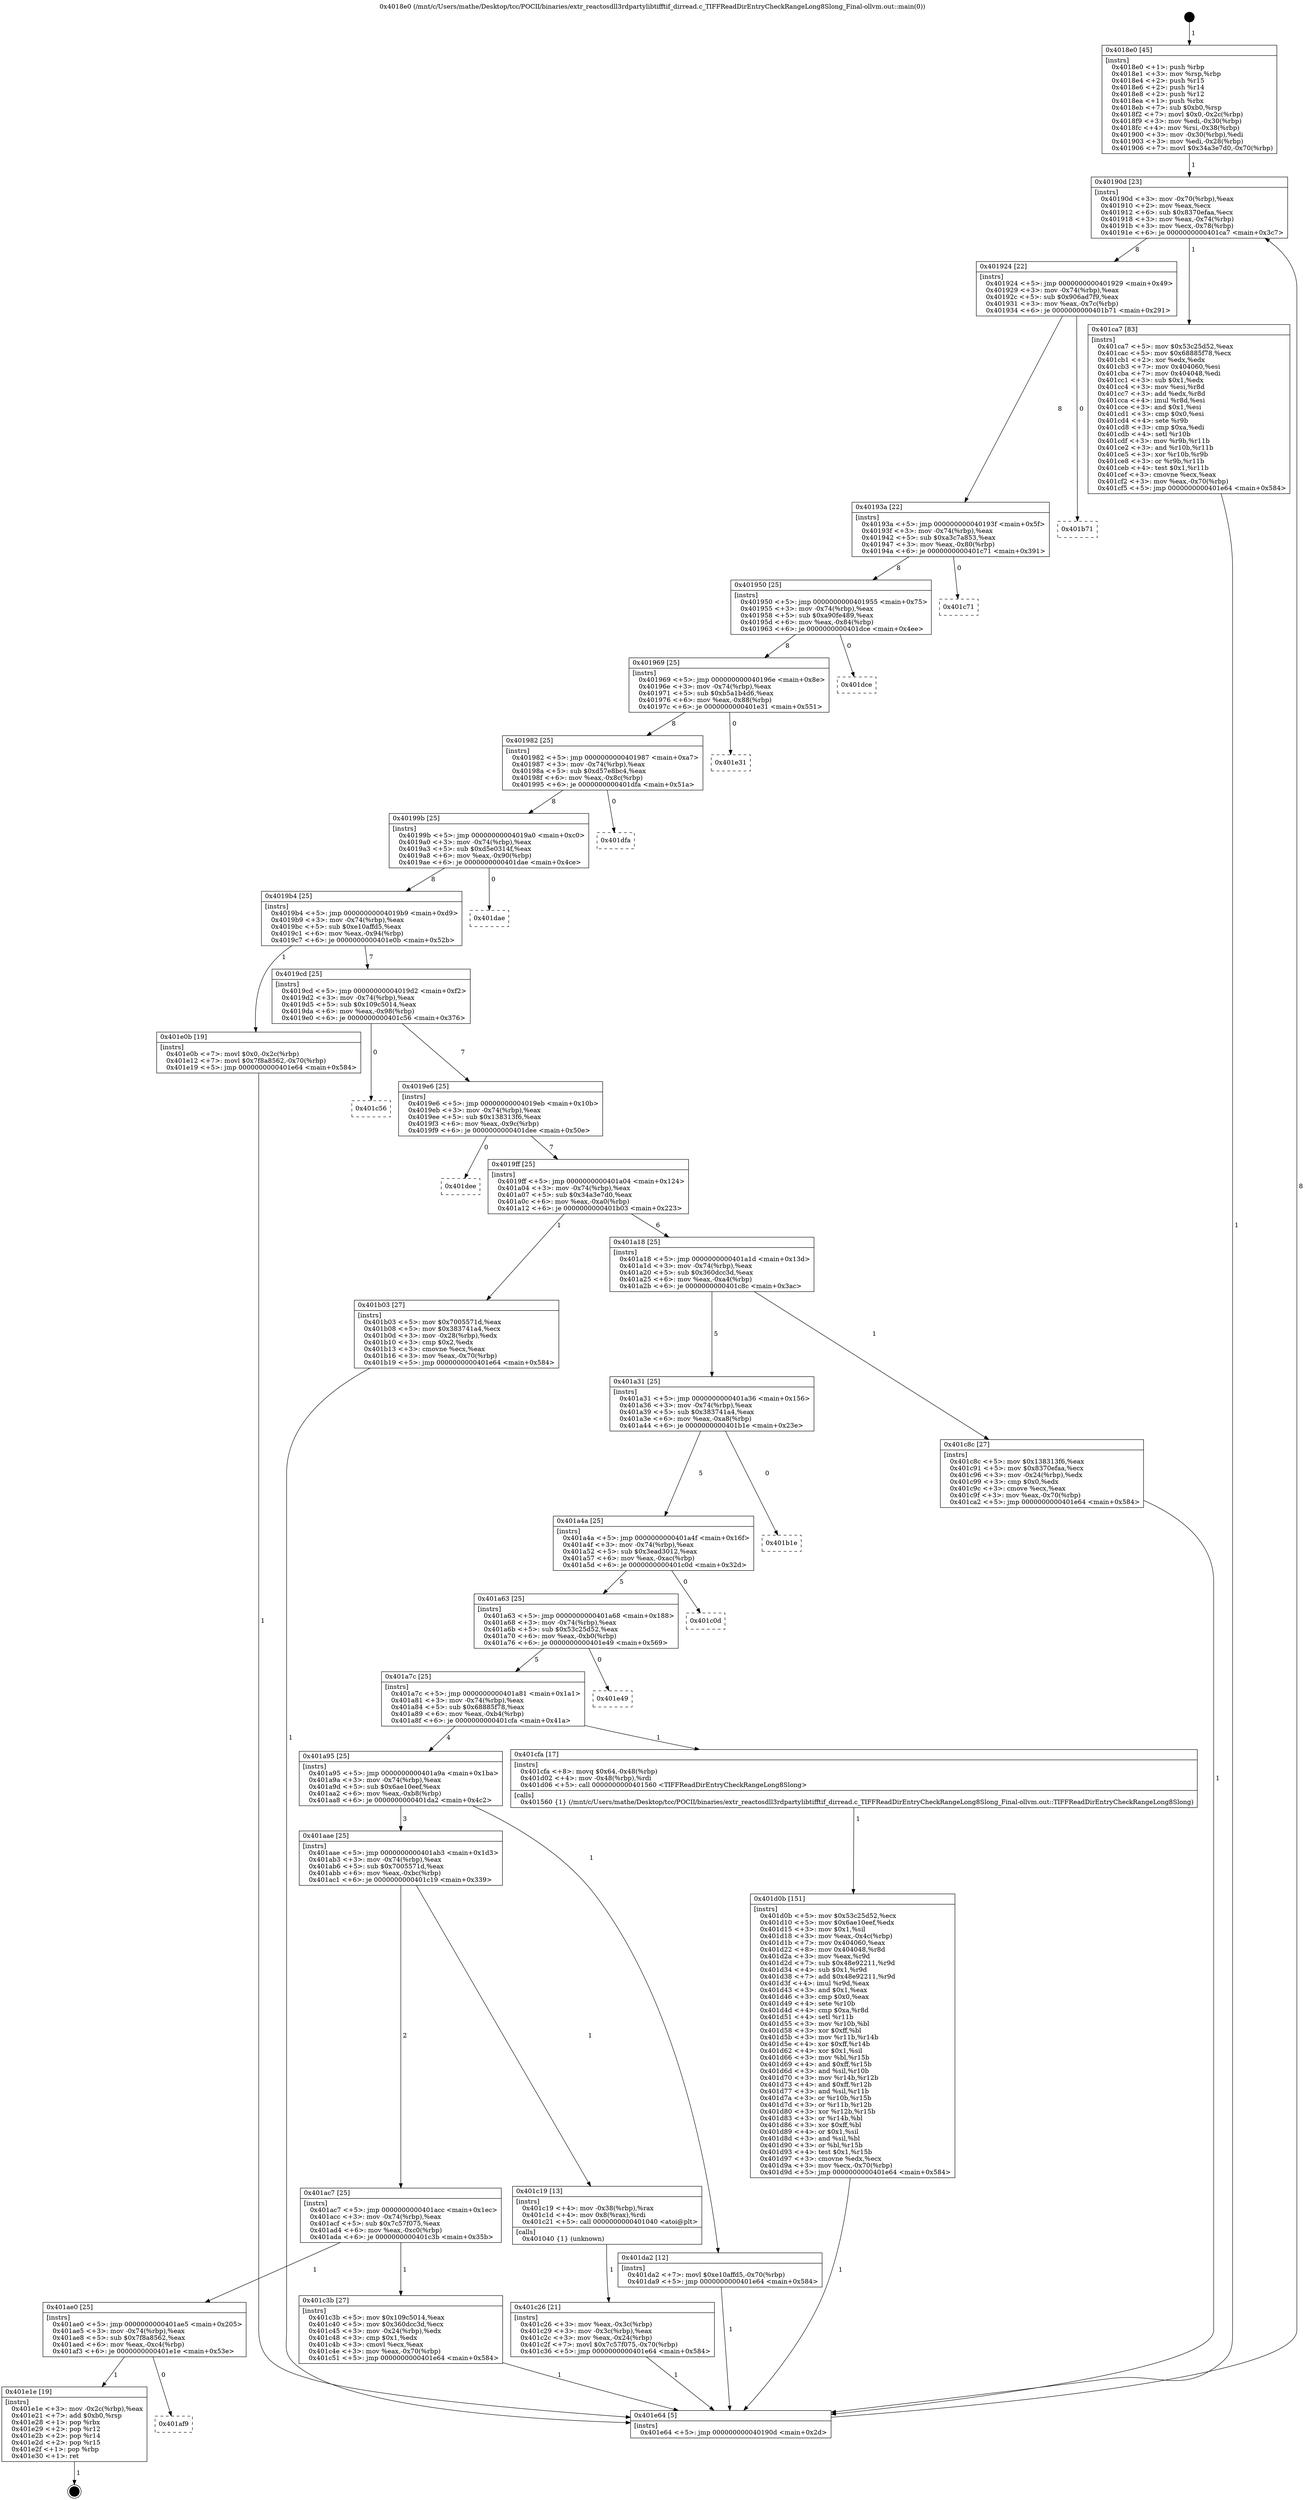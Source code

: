 digraph "0x4018e0" {
  label = "0x4018e0 (/mnt/c/Users/mathe/Desktop/tcc/POCII/binaries/extr_reactosdll3rdpartylibtifftif_dirread.c_TIFFReadDirEntryCheckRangeLong8Slong_Final-ollvm.out::main(0))"
  labelloc = "t"
  node[shape=record]

  Entry [label="",width=0.3,height=0.3,shape=circle,fillcolor=black,style=filled]
  "0x40190d" [label="{
     0x40190d [23]\l
     | [instrs]\l
     &nbsp;&nbsp;0x40190d \<+3\>: mov -0x70(%rbp),%eax\l
     &nbsp;&nbsp;0x401910 \<+2\>: mov %eax,%ecx\l
     &nbsp;&nbsp;0x401912 \<+6\>: sub $0x8370efaa,%ecx\l
     &nbsp;&nbsp;0x401918 \<+3\>: mov %eax,-0x74(%rbp)\l
     &nbsp;&nbsp;0x40191b \<+3\>: mov %ecx,-0x78(%rbp)\l
     &nbsp;&nbsp;0x40191e \<+6\>: je 0000000000401ca7 \<main+0x3c7\>\l
  }"]
  "0x401ca7" [label="{
     0x401ca7 [83]\l
     | [instrs]\l
     &nbsp;&nbsp;0x401ca7 \<+5\>: mov $0x53c25d52,%eax\l
     &nbsp;&nbsp;0x401cac \<+5\>: mov $0x68885f78,%ecx\l
     &nbsp;&nbsp;0x401cb1 \<+2\>: xor %edx,%edx\l
     &nbsp;&nbsp;0x401cb3 \<+7\>: mov 0x404060,%esi\l
     &nbsp;&nbsp;0x401cba \<+7\>: mov 0x404048,%edi\l
     &nbsp;&nbsp;0x401cc1 \<+3\>: sub $0x1,%edx\l
     &nbsp;&nbsp;0x401cc4 \<+3\>: mov %esi,%r8d\l
     &nbsp;&nbsp;0x401cc7 \<+3\>: add %edx,%r8d\l
     &nbsp;&nbsp;0x401cca \<+4\>: imul %r8d,%esi\l
     &nbsp;&nbsp;0x401cce \<+3\>: and $0x1,%esi\l
     &nbsp;&nbsp;0x401cd1 \<+3\>: cmp $0x0,%esi\l
     &nbsp;&nbsp;0x401cd4 \<+4\>: sete %r9b\l
     &nbsp;&nbsp;0x401cd8 \<+3\>: cmp $0xa,%edi\l
     &nbsp;&nbsp;0x401cdb \<+4\>: setl %r10b\l
     &nbsp;&nbsp;0x401cdf \<+3\>: mov %r9b,%r11b\l
     &nbsp;&nbsp;0x401ce2 \<+3\>: and %r10b,%r11b\l
     &nbsp;&nbsp;0x401ce5 \<+3\>: xor %r10b,%r9b\l
     &nbsp;&nbsp;0x401ce8 \<+3\>: or %r9b,%r11b\l
     &nbsp;&nbsp;0x401ceb \<+4\>: test $0x1,%r11b\l
     &nbsp;&nbsp;0x401cef \<+3\>: cmovne %ecx,%eax\l
     &nbsp;&nbsp;0x401cf2 \<+3\>: mov %eax,-0x70(%rbp)\l
     &nbsp;&nbsp;0x401cf5 \<+5\>: jmp 0000000000401e64 \<main+0x584\>\l
  }"]
  "0x401924" [label="{
     0x401924 [22]\l
     | [instrs]\l
     &nbsp;&nbsp;0x401924 \<+5\>: jmp 0000000000401929 \<main+0x49\>\l
     &nbsp;&nbsp;0x401929 \<+3\>: mov -0x74(%rbp),%eax\l
     &nbsp;&nbsp;0x40192c \<+5\>: sub $0x906ad7f9,%eax\l
     &nbsp;&nbsp;0x401931 \<+3\>: mov %eax,-0x7c(%rbp)\l
     &nbsp;&nbsp;0x401934 \<+6\>: je 0000000000401b71 \<main+0x291\>\l
  }"]
  Exit [label="",width=0.3,height=0.3,shape=circle,fillcolor=black,style=filled,peripheries=2]
  "0x401b71" [label="{
     0x401b71\l
  }", style=dashed]
  "0x40193a" [label="{
     0x40193a [22]\l
     | [instrs]\l
     &nbsp;&nbsp;0x40193a \<+5\>: jmp 000000000040193f \<main+0x5f\>\l
     &nbsp;&nbsp;0x40193f \<+3\>: mov -0x74(%rbp),%eax\l
     &nbsp;&nbsp;0x401942 \<+5\>: sub $0xa3c7a853,%eax\l
     &nbsp;&nbsp;0x401947 \<+3\>: mov %eax,-0x80(%rbp)\l
     &nbsp;&nbsp;0x40194a \<+6\>: je 0000000000401c71 \<main+0x391\>\l
  }"]
  "0x401af9" [label="{
     0x401af9\l
  }", style=dashed]
  "0x401c71" [label="{
     0x401c71\l
  }", style=dashed]
  "0x401950" [label="{
     0x401950 [25]\l
     | [instrs]\l
     &nbsp;&nbsp;0x401950 \<+5\>: jmp 0000000000401955 \<main+0x75\>\l
     &nbsp;&nbsp;0x401955 \<+3\>: mov -0x74(%rbp),%eax\l
     &nbsp;&nbsp;0x401958 \<+5\>: sub $0xa90fe489,%eax\l
     &nbsp;&nbsp;0x40195d \<+6\>: mov %eax,-0x84(%rbp)\l
     &nbsp;&nbsp;0x401963 \<+6\>: je 0000000000401dce \<main+0x4ee\>\l
  }"]
  "0x401e1e" [label="{
     0x401e1e [19]\l
     | [instrs]\l
     &nbsp;&nbsp;0x401e1e \<+3\>: mov -0x2c(%rbp),%eax\l
     &nbsp;&nbsp;0x401e21 \<+7\>: add $0xb0,%rsp\l
     &nbsp;&nbsp;0x401e28 \<+1\>: pop %rbx\l
     &nbsp;&nbsp;0x401e29 \<+2\>: pop %r12\l
     &nbsp;&nbsp;0x401e2b \<+2\>: pop %r14\l
     &nbsp;&nbsp;0x401e2d \<+2\>: pop %r15\l
     &nbsp;&nbsp;0x401e2f \<+1\>: pop %rbp\l
     &nbsp;&nbsp;0x401e30 \<+1\>: ret\l
  }"]
  "0x401dce" [label="{
     0x401dce\l
  }", style=dashed]
  "0x401969" [label="{
     0x401969 [25]\l
     | [instrs]\l
     &nbsp;&nbsp;0x401969 \<+5\>: jmp 000000000040196e \<main+0x8e\>\l
     &nbsp;&nbsp;0x40196e \<+3\>: mov -0x74(%rbp),%eax\l
     &nbsp;&nbsp;0x401971 \<+5\>: sub $0xb5a1b4d6,%eax\l
     &nbsp;&nbsp;0x401976 \<+6\>: mov %eax,-0x88(%rbp)\l
     &nbsp;&nbsp;0x40197c \<+6\>: je 0000000000401e31 \<main+0x551\>\l
  }"]
  "0x401d0b" [label="{
     0x401d0b [151]\l
     | [instrs]\l
     &nbsp;&nbsp;0x401d0b \<+5\>: mov $0x53c25d52,%ecx\l
     &nbsp;&nbsp;0x401d10 \<+5\>: mov $0x6ae10eef,%edx\l
     &nbsp;&nbsp;0x401d15 \<+3\>: mov $0x1,%sil\l
     &nbsp;&nbsp;0x401d18 \<+3\>: mov %eax,-0x4c(%rbp)\l
     &nbsp;&nbsp;0x401d1b \<+7\>: mov 0x404060,%eax\l
     &nbsp;&nbsp;0x401d22 \<+8\>: mov 0x404048,%r8d\l
     &nbsp;&nbsp;0x401d2a \<+3\>: mov %eax,%r9d\l
     &nbsp;&nbsp;0x401d2d \<+7\>: sub $0x48e92211,%r9d\l
     &nbsp;&nbsp;0x401d34 \<+4\>: sub $0x1,%r9d\l
     &nbsp;&nbsp;0x401d38 \<+7\>: add $0x48e92211,%r9d\l
     &nbsp;&nbsp;0x401d3f \<+4\>: imul %r9d,%eax\l
     &nbsp;&nbsp;0x401d43 \<+3\>: and $0x1,%eax\l
     &nbsp;&nbsp;0x401d46 \<+3\>: cmp $0x0,%eax\l
     &nbsp;&nbsp;0x401d49 \<+4\>: sete %r10b\l
     &nbsp;&nbsp;0x401d4d \<+4\>: cmp $0xa,%r8d\l
     &nbsp;&nbsp;0x401d51 \<+4\>: setl %r11b\l
     &nbsp;&nbsp;0x401d55 \<+3\>: mov %r10b,%bl\l
     &nbsp;&nbsp;0x401d58 \<+3\>: xor $0xff,%bl\l
     &nbsp;&nbsp;0x401d5b \<+3\>: mov %r11b,%r14b\l
     &nbsp;&nbsp;0x401d5e \<+4\>: xor $0xff,%r14b\l
     &nbsp;&nbsp;0x401d62 \<+4\>: xor $0x1,%sil\l
     &nbsp;&nbsp;0x401d66 \<+3\>: mov %bl,%r15b\l
     &nbsp;&nbsp;0x401d69 \<+4\>: and $0xff,%r15b\l
     &nbsp;&nbsp;0x401d6d \<+3\>: and %sil,%r10b\l
     &nbsp;&nbsp;0x401d70 \<+3\>: mov %r14b,%r12b\l
     &nbsp;&nbsp;0x401d73 \<+4\>: and $0xff,%r12b\l
     &nbsp;&nbsp;0x401d77 \<+3\>: and %sil,%r11b\l
     &nbsp;&nbsp;0x401d7a \<+3\>: or %r10b,%r15b\l
     &nbsp;&nbsp;0x401d7d \<+3\>: or %r11b,%r12b\l
     &nbsp;&nbsp;0x401d80 \<+3\>: xor %r12b,%r15b\l
     &nbsp;&nbsp;0x401d83 \<+3\>: or %r14b,%bl\l
     &nbsp;&nbsp;0x401d86 \<+3\>: xor $0xff,%bl\l
     &nbsp;&nbsp;0x401d89 \<+4\>: or $0x1,%sil\l
     &nbsp;&nbsp;0x401d8d \<+3\>: and %sil,%bl\l
     &nbsp;&nbsp;0x401d90 \<+3\>: or %bl,%r15b\l
     &nbsp;&nbsp;0x401d93 \<+4\>: test $0x1,%r15b\l
     &nbsp;&nbsp;0x401d97 \<+3\>: cmovne %edx,%ecx\l
     &nbsp;&nbsp;0x401d9a \<+3\>: mov %ecx,-0x70(%rbp)\l
     &nbsp;&nbsp;0x401d9d \<+5\>: jmp 0000000000401e64 \<main+0x584\>\l
  }"]
  "0x401e31" [label="{
     0x401e31\l
  }", style=dashed]
  "0x401982" [label="{
     0x401982 [25]\l
     | [instrs]\l
     &nbsp;&nbsp;0x401982 \<+5\>: jmp 0000000000401987 \<main+0xa7\>\l
     &nbsp;&nbsp;0x401987 \<+3\>: mov -0x74(%rbp),%eax\l
     &nbsp;&nbsp;0x40198a \<+5\>: sub $0xd57e8bc4,%eax\l
     &nbsp;&nbsp;0x40198f \<+6\>: mov %eax,-0x8c(%rbp)\l
     &nbsp;&nbsp;0x401995 \<+6\>: je 0000000000401dfa \<main+0x51a\>\l
  }"]
  "0x401ae0" [label="{
     0x401ae0 [25]\l
     | [instrs]\l
     &nbsp;&nbsp;0x401ae0 \<+5\>: jmp 0000000000401ae5 \<main+0x205\>\l
     &nbsp;&nbsp;0x401ae5 \<+3\>: mov -0x74(%rbp),%eax\l
     &nbsp;&nbsp;0x401ae8 \<+5\>: sub $0x7f8a8562,%eax\l
     &nbsp;&nbsp;0x401aed \<+6\>: mov %eax,-0xc4(%rbp)\l
     &nbsp;&nbsp;0x401af3 \<+6\>: je 0000000000401e1e \<main+0x53e\>\l
  }"]
  "0x401dfa" [label="{
     0x401dfa\l
  }", style=dashed]
  "0x40199b" [label="{
     0x40199b [25]\l
     | [instrs]\l
     &nbsp;&nbsp;0x40199b \<+5\>: jmp 00000000004019a0 \<main+0xc0\>\l
     &nbsp;&nbsp;0x4019a0 \<+3\>: mov -0x74(%rbp),%eax\l
     &nbsp;&nbsp;0x4019a3 \<+5\>: sub $0xd5e0314f,%eax\l
     &nbsp;&nbsp;0x4019a8 \<+6\>: mov %eax,-0x90(%rbp)\l
     &nbsp;&nbsp;0x4019ae \<+6\>: je 0000000000401dae \<main+0x4ce\>\l
  }"]
  "0x401c3b" [label="{
     0x401c3b [27]\l
     | [instrs]\l
     &nbsp;&nbsp;0x401c3b \<+5\>: mov $0x109c5014,%eax\l
     &nbsp;&nbsp;0x401c40 \<+5\>: mov $0x360dcc3d,%ecx\l
     &nbsp;&nbsp;0x401c45 \<+3\>: mov -0x24(%rbp),%edx\l
     &nbsp;&nbsp;0x401c48 \<+3\>: cmp $0x1,%edx\l
     &nbsp;&nbsp;0x401c4b \<+3\>: cmovl %ecx,%eax\l
     &nbsp;&nbsp;0x401c4e \<+3\>: mov %eax,-0x70(%rbp)\l
     &nbsp;&nbsp;0x401c51 \<+5\>: jmp 0000000000401e64 \<main+0x584\>\l
  }"]
  "0x401dae" [label="{
     0x401dae\l
  }", style=dashed]
  "0x4019b4" [label="{
     0x4019b4 [25]\l
     | [instrs]\l
     &nbsp;&nbsp;0x4019b4 \<+5\>: jmp 00000000004019b9 \<main+0xd9\>\l
     &nbsp;&nbsp;0x4019b9 \<+3\>: mov -0x74(%rbp),%eax\l
     &nbsp;&nbsp;0x4019bc \<+5\>: sub $0xe10affd5,%eax\l
     &nbsp;&nbsp;0x4019c1 \<+6\>: mov %eax,-0x94(%rbp)\l
     &nbsp;&nbsp;0x4019c7 \<+6\>: je 0000000000401e0b \<main+0x52b\>\l
  }"]
  "0x401c26" [label="{
     0x401c26 [21]\l
     | [instrs]\l
     &nbsp;&nbsp;0x401c26 \<+3\>: mov %eax,-0x3c(%rbp)\l
     &nbsp;&nbsp;0x401c29 \<+3\>: mov -0x3c(%rbp),%eax\l
     &nbsp;&nbsp;0x401c2c \<+3\>: mov %eax,-0x24(%rbp)\l
     &nbsp;&nbsp;0x401c2f \<+7\>: movl $0x7c57f075,-0x70(%rbp)\l
     &nbsp;&nbsp;0x401c36 \<+5\>: jmp 0000000000401e64 \<main+0x584\>\l
  }"]
  "0x401e0b" [label="{
     0x401e0b [19]\l
     | [instrs]\l
     &nbsp;&nbsp;0x401e0b \<+7\>: movl $0x0,-0x2c(%rbp)\l
     &nbsp;&nbsp;0x401e12 \<+7\>: movl $0x7f8a8562,-0x70(%rbp)\l
     &nbsp;&nbsp;0x401e19 \<+5\>: jmp 0000000000401e64 \<main+0x584\>\l
  }"]
  "0x4019cd" [label="{
     0x4019cd [25]\l
     | [instrs]\l
     &nbsp;&nbsp;0x4019cd \<+5\>: jmp 00000000004019d2 \<main+0xf2\>\l
     &nbsp;&nbsp;0x4019d2 \<+3\>: mov -0x74(%rbp),%eax\l
     &nbsp;&nbsp;0x4019d5 \<+5\>: sub $0x109c5014,%eax\l
     &nbsp;&nbsp;0x4019da \<+6\>: mov %eax,-0x98(%rbp)\l
     &nbsp;&nbsp;0x4019e0 \<+6\>: je 0000000000401c56 \<main+0x376\>\l
  }"]
  "0x401ac7" [label="{
     0x401ac7 [25]\l
     | [instrs]\l
     &nbsp;&nbsp;0x401ac7 \<+5\>: jmp 0000000000401acc \<main+0x1ec\>\l
     &nbsp;&nbsp;0x401acc \<+3\>: mov -0x74(%rbp),%eax\l
     &nbsp;&nbsp;0x401acf \<+5\>: sub $0x7c57f075,%eax\l
     &nbsp;&nbsp;0x401ad4 \<+6\>: mov %eax,-0xc0(%rbp)\l
     &nbsp;&nbsp;0x401ada \<+6\>: je 0000000000401c3b \<main+0x35b\>\l
  }"]
  "0x401c56" [label="{
     0x401c56\l
  }", style=dashed]
  "0x4019e6" [label="{
     0x4019e6 [25]\l
     | [instrs]\l
     &nbsp;&nbsp;0x4019e6 \<+5\>: jmp 00000000004019eb \<main+0x10b\>\l
     &nbsp;&nbsp;0x4019eb \<+3\>: mov -0x74(%rbp),%eax\l
     &nbsp;&nbsp;0x4019ee \<+5\>: sub $0x138313f6,%eax\l
     &nbsp;&nbsp;0x4019f3 \<+6\>: mov %eax,-0x9c(%rbp)\l
     &nbsp;&nbsp;0x4019f9 \<+6\>: je 0000000000401dee \<main+0x50e\>\l
  }"]
  "0x401c19" [label="{
     0x401c19 [13]\l
     | [instrs]\l
     &nbsp;&nbsp;0x401c19 \<+4\>: mov -0x38(%rbp),%rax\l
     &nbsp;&nbsp;0x401c1d \<+4\>: mov 0x8(%rax),%rdi\l
     &nbsp;&nbsp;0x401c21 \<+5\>: call 0000000000401040 \<atoi@plt\>\l
     | [calls]\l
     &nbsp;&nbsp;0x401040 \{1\} (unknown)\l
  }"]
  "0x401dee" [label="{
     0x401dee\l
  }", style=dashed]
  "0x4019ff" [label="{
     0x4019ff [25]\l
     | [instrs]\l
     &nbsp;&nbsp;0x4019ff \<+5\>: jmp 0000000000401a04 \<main+0x124\>\l
     &nbsp;&nbsp;0x401a04 \<+3\>: mov -0x74(%rbp),%eax\l
     &nbsp;&nbsp;0x401a07 \<+5\>: sub $0x34a3e7d0,%eax\l
     &nbsp;&nbsp;0x401a0c \<+6\>: mov %eax,-0xa0(%rbp)\l
     &nbsp;&nbsp;0x401a12 \<+6\>: je 0000000000401b03 \<main+0x223\>\l
  }"]
  "0x401aae" [label="{
     0x401aae [25]\l
     | [instrs]\l
     &nbsp;&nbsp;0x401aae \<+5\>: jmp 0000000000401ab3 \<main+0x1d3\>\l
     &nbsp;&nbsp;0x401ab3 \<+3\>: mov -0x74(%rbp),%eax\l
     &nbsp;&nbsp;0x401ab6 \<+5\>: sub $0x7005571d,%eax\l
     &nbsp;&nbsp;0x401abb \<+6\>: mov %eax,-0xbc(%rbp)\l
     &nbsp;&nbsp;0x401ac1 \<+6\>: je 0000000000401c19 \<main+0x339\>\l
  }"]
  "0x401b03" [label="{
     0x401b03 [27]\l
     | [instrs]\l
     &nbsp;&nbsp;0x401b03 \<+5\>: mov $0x7005571d,%eax\l
     &nbsp;&nbsp;0x401b08 \<+5\>: mov $0x383741a4,%ecx\l
     &nbsp;&nbsp;0x401b0d \<+3\>: mov -0x28(%rbp),%edx\l
     &nbsp;&nbsp;0x401b10 \<+3\>: cmp $0x2,%edx\l
     &nbsp;&nbsp;0x401b13 \<+3\>: cmovne %ecx,%eax\l
     &nbsp;&nbsp;0x401b16 \<+3\>: mov %eax,-0x70(%rbp)\l
     &nbsp;&nbsp;0x401b19 \<+5\>: jmp 0000000000401e64 \<main+0x584\>\l
  }"]
  "0x401a18" [label="{
     0x401a18 [25]\l
     | [instrs]\l
     &nbsp;&nbsp;0x401a18 \<+5\>: jmp 0000000000401a1d \<main+0x13d\>\l
     &nbsp;&nbsp;0x401a1d \<+3\>: mov -0x74(%rbp),%eax\l
     &nbsp;&nbsp;0x401a20 \<+5\>: sub $0x360dcc3d,%eax\l
     &nbsp;&nbsp;0x401a25 \<+6\>: mov %eax,-0xa4(%rbp)\l
     &nbsp;&nbsp;0x401a2b \<+6\>: je 0000000000401c8c \<main+0x3ac\>\l
  }"]
  "0x401e64" [label="{
     0x401e64 [5]\l
     | [instrs]\l
     &nbsp;&nbsp;0x401e64 \<+5\>: jmp 000000000040190d \<main+0x2d\>\l
  }"]
  "0x4018e0" [label="{
     0x4018e0 [45]\l
     | [instrs]\l
     &nbsp;&nbsp;0x4018e0 \<+1\>: push %rbp\l
     &nbsp;&nbsp;0x4018e1 \<+3\>: mov %rsp,%rbp\l
     &nbsp;&nbsp;0x4018e4 \<+2\>: push %r15\l
     &nbsp;&nbsp;0x4018e6 \<+2\>: push %r14\l
     &nbsp;&nbsp;0x4018e8 \<+2\>: push %r12\l
     &nbsp;&nbsp;0x4018ea \<+1\>: push %rbx\l
     &nbsp;&nbsp;0x4018eb \<+7\>: sub $0xb0,%rsp\l
     &nbsp;&nbsp;0x4018f2 \<+7\>: movl $0x0,-0x2c(%rbp)\l
     &nbsp;&nbsp;0x4018f9 \<+3\>: mov %edi,-0x30(%rbp)\l
     &nbsp;&nbsp;0x4018fc \<+4\>: mov %rsi,-0x38(%rbp)\l
     &nbsp;&nbsp;0x401900 \<+3\>: mov -0x30(%rbp),%edi\l
     &nbsp;&nbsp;0x401903 \<+3\>: mov %edi,-0x28(%rbp)\l
     &nbsp;&nbsp;0x401906 \<+7\>: movl $0x34a3e7d0,-0x70(%rbp)\l
  }"]
  "0x401da2" [label="{
     0x401da2 [12]\l
     | [instrs]\l
     &nbsp;&nbsp;0x401da2 \<+7\>: movl $0xe10affd5,-0x70(%rbp)\l
     &nbsp;&nbsp;0x401da9 \<+5\>: jmp 0000000000401e64 \<main+0x584\>\l
  }"]
  "0x401c8c" [label="{
     0x401c8c [27]\l
     | [instrs]\l
     &nbsp;&nbsp;0x401c8c \<+5\>: mov $0x138313f6,%eax\l
     &nbsp;&nbsp;0x401c91 \<+5\>: mov $0x8370efaa,%ecx\l
     &nbsp;&nbsp;0x401c96 \<+3\>: mov -0x24(%rbp),%edx\l
     &nbsp;&nbsp;0x401c99 \<+3\>: cmp $0x0,%edx\l
     &nbsp;&nbsp;0x401c9c \<+3\>: cmove %ecx,%eax\l
     &nbsp;&nbsp;0x401c9f \<+3\>: mov %eax,-0x70(%rbp)\l
     &nbsp;&nbsp;0x401ca2 \<+5\>: jmp 0000000000401e64 \<main+0x584\>\l
  }"]
  "0x401a31" [label="{
     0x401a31 [25]\l
     | [instrs]\l
     &nbsp;&nbsp;0x401a31 \<+5\>: jmp 0000000000401a36 \<main+0x156\>\l
     &nbsp;&nbsp;0x401a36 \<+3\>: mov -0x74(%rbp),%eax\l
     &nbsp;&nbsp;0x401a39 \<+5\>: sub $0x383741a4,%eax\l
     &nbsp;&nbsp;0x401a3e \<+6\>: mov %eax,-0xa8(%rbp)\l
     &nbsp;&nbsp;0x401a44 \<+6\>: je 0000000000401b1e \<main+0x23e\>\l
  }"]
  "0x401a95" [label="{
     0x401a95 [25]\l
     | [instrs]\l
     &nbsp;&nbsp;0x401a95 \<+5\>: jmp 0000000000401a9a \<main+0x1ba\>\l
     &nbsp;&nbsp;0x401a9a \<+3\>: mov -0x74(%rbp),%eax\l
     &nbsp;&nbsp;0x401a9d \<+5\>: sub $0x6ae10eef,%eax\l
     &nbsp;&nbsp;0x401aa2 \<+6\>: mov %eax,-0xb8(%rbp)\l
     &nbsp;&nbsp;0x401aa8 \<+6\>: je 0000000000401da2 \<main+0x4c2\>\l
  }"]
  "0x401b1e" [label="{
     0x401b1e\l
  }", style=dashed]
  "0x401a4a" [label="{
     0x401a4a [25]\l
     | [instrs]\l
     &nbsp;&nbsp;0x401a4a \<+5\>: jmp 0000000000401a4f \<main+0x16f\>\l
     &nbsp;&nbsp;0x401a4f \<+3\>: mov -0x74(%rbp),%eax\l
     &nbsp;&nbsp;0x401a52 \<+5\>: sub $0x3ead3012,%eax\l
     &nbsp;&nbsp;0x401a57 \<+6\>: mov %eax,-0xac(%rbp)\l
     &nbsp;&nbsp;0x401a5d \<+6\>: je 0000000000401c0d \<main+0x32d\>\l
  }"]
  "0x401cfa" [label="{
     0x401cfa [17]\l
     | [instrs]\l
     &nbsp;&nbsp;0x401cfa \<+8\>: movq $0x64,-0x48(%rbp)\l
     &nbsp;&nbsp;0x401d02 \<+4\>: mov -0x48(%rbp),%rdi\l
     &nbsp;&nbsp;0x401d06 \<+5\>: call 0000000000401560 \<TIFFReadDirEntryCheckRangeLong8Slong\>\l
     | [calls]\l
     &nbsp;&nbsp;0x401560 \{1\} (/mnt/c/Users/mathe/Desktop/tcc/POCII/binaries/extr_reactosdll3rdpartylibtifftif_dirread.c_TIFFReadDirEntryCheckRangeLong8Slong_Final-ollvm.out::TIFFReadDirEntryCheckRangeLong8Slong)\l
  }"]
  "0x401c0d" [label="{
     0x401c0d\l
  }", style=dashed]
  "0x401a63" [label="{
     0x401a63 [25]\l
     | [instrs]\l
     &nbsp;&nbsp;0x401a63 \<+5\>: jmp 0000000000401a68 \<main+0x188\>\l
     &nbsp;&nbsp;0x401a68 \<+3\>: mov -0x74(%rbp),%eax\l
     &nbsp;&nbsp;0x401a6b \<+5\>: sub $0x53c25d52,%eax\l
     &nbsp;&nbsp;0x401a70 \<+6\>: mov %eax,-0xb0(%rbp)\l
     &nbsp;&nbsp;0x401a76 \<+6\>: je 0000000000401e49 \<main+0x569\>\l
  }"]
  "0x401a7c" [label="{
     0x401a7c [25]\l
     | [instrs]\l
     &nbsp;&nbsp;0x401a7c \<+5\>: jmp 0000000000401a81 \<main+0x1a1\>\l
     &nbsp;&nbsp;0x401a81 \<+3\>: mov -0x74(%rbp),%eax\l
     &nbsp;&nbsp;0x401a84 \<+5\>: sub $0x68885f78,%eax\l
     &nbsp;&nbsp;0x401a89 \<+6\>: mov %eax,-0xb4(%rbp)\l
     &nbsp;&nbsp;0x401a8f \<+6\>: je 0000000000401cfa \<main+0x41a\>\l
  }"]
  "0x401e49" [label="{
     0x401e49\l
  }", style=dashed]
  Entry -> "0x4018e0" [label=" 1"]
  "0x40190d" -> "0x401ca7" [label=" 1"]
  "0x40190d" -> "0x401924" [label=" 8"]
  "0x401e1e" -> Exit [label=" 1"]
  "0x401924" -> "0x401b71" [label=" 0"]
  "0x401924" -> "0x40193a" [label=" 8"]
  "0x401ae0" -> "0x401af9" [label=" 0"]
  "0x40193a" -> "0x401c71" [label=" 0"]
  "0x40193a" -> "0x401950" [label=" 8"]
  "0x401ae0" -> "0x401e1e" [label=" 1"]
  "0x401950" -> "0x401dce" [label=" 0"]
  "0x401950" -> "0x401969" [label=" 8"]
  "0x401e0b" -> "0x401e64" [label=" 1"]
  "0x401969" -> "0x401e31" [label=" 0"]
  "0x401969" -> "0x401982" [label=" 8"]
  "0x401da2" -> "0x401e64" [label=" 1"]
  "0x401982" -> "0x401dfa" [label=" 0"]
  "0x401982" -> "0x40199b" [label=" 8"]
  "0x401d0b" -> "0x401e64" [label=" 1"]
  "0x40199b" -> "0x401dae" [label=" 0"]
  "0x40199b" -> "0x4019b4" [label=" 8"]
  "0x401cfa" -> "0x401d0b" [label=" 1"]
  "0x4019b4" -> "0x401e0b" [label=" 1"]
  "0x4019b4" -> "0x4019cd" [label=" 7"]
  "0x401c8c" -> "0x401e64" [label=" 1"]
  "0x4019cd" -> "0x401c56" [label=" 0"]
  "0x4019cd" -> "0x4019e6" [label=" 7"]
  "0x401c3b" -> "0x401e64" [label=" 1"]
  "0x4019e6" -> "0x401dee" [label=" 0"]
  "0x4019e6" -> "0x4019ff" [label=" 7"]
  "0x401ac7" -> "0x401ae0" [label=" 1"]
  "0x4019ff" -> "0x401b03" [label=" 1"]
  "0x4019ff" -> "0x401a18" [label=" 6"]
  "0x401b03" -> "0x401e64" [label=" 1"]
  "0x4018e0" -> "0x40190d" [label=" 1"]
  "0x401e64" -> "0x40190d" [label=" 8"]
  "0x401ca7" -> "0x401e64" [label=" 1"]
  "0x401a18" -> "0x401c8c" [label=" 1"]
  "0x401a18" -> "0x401a31" [label=" 5"]
  "0x401c26" -> "0x401e64" [label=" 1"]
  "0x401a31" -> "0x401b1e" [label=" 0"]
  "0x401a31" -> "0x401a4a" [label=" 5"]
  "0x401aae" -> "0x401ac7" [label=" 2"]
  "0x401a4a" -> "0x401c0d" [label=" 0"]
  "0x401a4a" -> "0x401a63" [label=" 5"]
  "0x401aae" -> "0x401c19" [label=" 1"]
  "0x401a63" -> "0x401e49" [label=" 0"]
  "0x401a63" -> "0x401a7c" [label=" 5"]
  "0x401ac7" -> "0x401c3b" [label=" 1"]
  "0x401a7c" -> "0x401cfa" [label=" 1"]
  "0x401a7c" -> "0x401a95" [label=" 4"]
  "0x401c19" -> "0x401c26" [label=" 1"]
  "0x401a95" -> "0x401da2" [label=" 1"]
  "0x401a95" -> "0x401aae" [label=" 3"]
}
